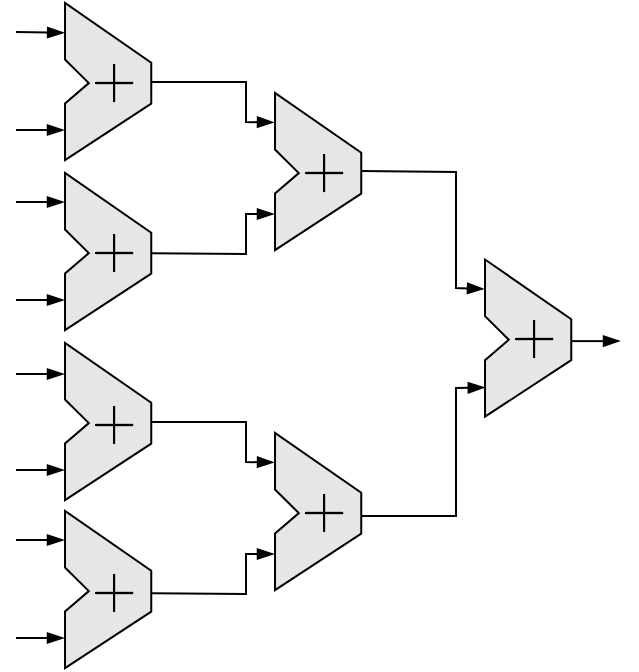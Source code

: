 <mxfile version="26.1.1">
  <diagram name="Page-1" id="VkWRC4Jgp1jq8Or8jqPU">
    <mxGraphModel dx="1280" dy="454" grid="1" gridSize="10" guides="1" tooltips="1" connect="1" arrows="1" fold="1" page="1" pageScale="1" pageWidth="200" pageHeight="160" math="1" shadow="0">
      <root>
        <mxCell id="0" />
        <mxCell id="1" parent="0" />
        <mxCell id="CxYJ1oR50krxFZu2kWlD-1" value="" style="verticalLabelPosition=bottom;verticalAlign=top;html=1;shape=mxgraph.basic.polygon;polyCoords=[[0.64,0.13],[1,1],[1,1],[0.64,1],[0.51,0.76],[0.36,1],[0,1],[0.38,0.13]];polyline=0;fillColor=#E6E6E6;strokeColor=#000000;rotation=90;" vertex="1" parent="1">
          <mxGeometry x="-258" y="55" width="78.58" height="49.56" as="geometry" />
        </mxCell>
        <mxCell id="CxYJ1oR50krxFZu2kWlD-2" value="" style="verticalLabelPosition=bottom;verticalAlign=top;html=1;shape=mxgraph.basic.polygon;polyCoords=[[0.64,0.13],[1,1],[1,1],[0.64,1],[0.51,0.76],[0.36,1],[0,1],[0.38,0.13]];polyline=0;fillColor=#E6E6E6;strokeColor=#000000;rotation=90;" vertex="1" parent="1">
          <mxGeometry x="-258" y="140" width="78.58" height="49.56" as="geometry" />
        </mxCell>
        <mxCell id="CxYJ1oR50krxFZu2kWlD-3" value="" style="verticalLabelPosition=bottom;verticalAlign=top;html=1;shape=mxgraph.basic.polygon;polyCoords=[[0.64,0.13],[1,1],[1,1],[0.64,1],[0.51,0.76],[0.36,1],[0,1],[0.38,0.13]];polyline=0;fillColor=#E6E6E6;strokeColor=#000000;rotation=90;" vertex="1" parent="1">
          <mxGeometry x="-258" y="225" width="78.58" height="49.56" as="geometry" />
        </mxCell>
        <mxCell id="CxYJ1oR50krxFZu2kWlD-4" value="" style="verticalLabelPosition=bottom;verticalAlign=top;html=1;shape=mxgraph.basic.polygon;polyCoords=[[0.64,0.13],[1,1],[1,1],[0.64,1],[0.51,0.76],[0.36,1],[0,1],[0.38,0.13]];polyline=0;fillColor=#E6E6E6;strokeColor=#000000;rotation=90;" vertex="1" parent="1">
          <mxGeometry x="-258" y="309" width="78.58" height="49.56" as="geometry" />
        </mxCell>
        <mxCell id="CxYJ1oR50krxFZu2kWlD-5" value="&lt;font style=&quot;font-size: 24px;&quot;&gt;$$+$$&lt;/font&gt;" style="text;html=1;align=center;verticalAlign=middle;whiteSpace=wrap;rounded=0;" vertex="1" parent="1">
          <mxGeometry x="-233.5" y="71.28" width="29" height="17" as="geometry" />
        </mxCell>
        <mxCell id="CxYJ1oR50krxFZu2kWlD-6" value="&lt;font style=&quot;font-size: 24px;&quot;&gt;$$+$$&lt;/font&gt;" style="text;html=1;align=center;verticalAlign=middle;whiteSpace=wrap;rounded=0;" vertex="1" parent="1">
          <mxGeometry x="-233.5" y="156.28" width="29" height="17" as="geometry" />
        </mxCell>
        <mxCell id="CxYJ1oR50krxFZu2kWlD-7" value="&lt;font style=&quot;font-size: 24px;&quot;&gt;$$+$$&lt;/font&gt;" style="text;html=1;align=center;verticalAlign=middle;whiteSpace=wrap;rounded=0;" vertex="1" parent="1">
          <mxGeometry x="-233.5" y="242.28" width="29" height="17" as="geometry" />
        </mxCell>
        <mxCell id="CxYJ1oR50krxFZu2kWlD-8" value="&lt;font style=&quot;font-size: 24px;&quot;&gt;$$+$$&lt;/font&gt;" style="text;html=1;align=center;verticalAlign=middle;whiteSpace=wrap;rounded=0;" vertex="1" parent="1">
          <mxGeometry x="-233.5" y="326.28" width="29" height="17" as="geometry" />
        </mxCell>
        <mxCell id="CxYJ1oR50krxFZu2kWlD-9" value="" style="endArrow=blockThin;html=1;rounded=0;entryX=0.19;entryY=1.009;entryDx=0;entryDy=0;entryPerimeter=0;endFill=1;" edge="1" parent="1" target="CxYJ1oR50krxFZu2kWlD-1">
          <mxGeometry width="50" height="50" relative="1" as="geometry">
            <mxPoint x="-268" y="55" as="sourcePoint" />
            <mxPoint x="-298" y="70" as="targetPoint" />
          </mxGeometry>
        </mxCell>
        <mxCell id="CxYJ1oR50krxFZu2kWlD-10" value="" style="endArrow=blockThin;html=1;rounded=0;entryX=0.19;entryY=1.009;entryDx=0;entryDy=0;entryPerimeter=0;endFill=1;" edge="1" parent="1">
          <mxGeometry width="50" height="50" relative="1" as="geometry">
            <mxPoint x="-268" y="104" as="sourcePoint" />
            <mxPoint x="-244" y="104" as="targetPoint" />
          </mxGeometry>
        </mxCell>
        <mxCell id="CxYJ1oR50krxFZu2kWlD-11" value="" style="endArrow=blockThin;html=1;rounded=0;entryX=0.19;entryY=1.009;entryDx=0;entryDy=0;entryPerimeter=0;endFill=1;" edge="1" parent="1">
          <mxGeometry width="50" height="50" relative="1" as="geometry">
            <mxPoint x="-268" y="140" as="sourcePoint" />
            <mxPoint x="-244" y="140" as="targetPoint" />
          </mxGeometry>
        </mxCell>
        <mxCell id="CxYJ1oR50krxFZu2kWlD-12" value="" style="endArrow=blockThin;html=1;rounded=0;entryX=0.19;entryY=1.009;entryDx=0;entryDy=0;entryPerimeter=0;endFill=1;" edge="1" parent="1">
          <mxGeometry width="50" height="50" relative="1" as="geometry">
            <mxPoint x="-268" y="189" as="sourcePoint" />
            <mxPoint x="-244" y="189" as="targetPoint" />
          </mxGeometry>
        </mxCell>
        <mxCell id="CxYJ1oR50krxFZu2kWlD-13" value="" style="endArrow=blockThin;html=1;rounded=0;entryX=0.19;entryY=1.009;entryDx=0;entryDy=0;entryPerimeter=0;endFill=1;" edge="1" parent="1">
          <mxGeometry width="50" height="50" relative="1" as="geometry">
            <mxPoint x="-268" y="226" as="sourcePoint" />
            <mxPoint x="-244" y="226" as="targetPoint" />
          </mxGeometry>
        </mxCell>
        <mxCell id="CxYJ1oR50krxFZu2kWlD-14" value="" style="endArrow=blockThin;html=1;rounded=0;entryX=0.19;entryY=1.009;entryDx=0;entryDy=0;entryPerimeter=0;endFill=1;" edge="1" parent="1">
          <mxGeometry width="50" height="50" relative="1" as="geometry">
            <mxPoint x="-268" y="274" as="sourcePoint" />
            <mxPoint x="-244" y="274" as="targetPoint" />
          </mxGeometry>
        </mxCell>
        <mxCell id="CxYJ1oR50krxFZu2kWlD-15" value="" style="endArrow=blockThin;html=1;rounded=0;entryX=0.19;entryY=1.009;entryDx=0;entryDy=0;entryPerimeter=0;endFill=1;" edge="1" parent="1">
          <mxGeometry width="50" height="50" relative="1" as="geometry">
            <mxPoint x="-268" y="309" as="sourcePoint" />
            <mxPoint x="-244" y="309" as="targetPoint" />
          </mxGeometry>
        </mxCell>
        <mxCell id="CxYJ1oR50krxFZu2kWlD-16" value="" style="endArrow=blockThin;html=1;rounded=0;entryX=0.19;entryY=1.009;entryDx=0;entryDy=0;entryPerimeter=0;endFill=1;" edge="1" parent="1">
          <mxGeometry width="50" height="50" relative="1" as="geometry">
            <mxPoint x="-268" y="358" as="sourcePoint" />
            <mxPoint x="-244" y="358" as="targetPoint" />
          </mxGeometry>
        </mxCell>
        <mxCell id="CxYJ1oR50krxFZu2kWlD-17" value="" style="verticalLabelPosition=bottom;verticalAlign=top;html=1;shape=mxgraph.basic.polygon;polyCoords=[[0.64,0.13],[1,1],[1,1],[0.64,1],[0.51,0.76],[0.36,1],[0,1],[0.38,0.13]];polyline=0;fillColor=#E6E6E6;strokeColor=#000000;rotation=90;" vertex="1" parent="1">
          <mxGeometry x="-153" y="100" width="78.58" height="49.56" as="geometry" />
        </mxCell>
        <mxCell id="CxYJ1oR50krxFZu2kWlD-18" value="&lt;font style=&quot;font-size: 24px;&quot;&gt;$$+$$&lt;/font&gt;" style="text;html=1;align=center;verticalAlign=middle;whiteSpace=wrap;rounded=0;" vertex="1" parent="1">
          <mxGeometry x="-128.5" y="116.28" width="29" height="17" as="geometry" />
        </mxCell>
        <mxCell id="CxYJ1oR50krxFZu2kWlD-19" value="" style="endArrow=blockThin;html=1;rounded=0;exitX=0.503;exitY=0.122;exitDx=0;exitDy=0;entryX=0.187;entryY=1.01;entryDx=0;entryDy=0;entryPerimeter=0;endFill=1;exitPerimeter=0;" edge="1" parent="1" source="CxYJ1oR50krxFZu2kWlD-1" target="CxYJ1oR50krxFZu2kWlD-17">
          <mxGeometry width="50" height="50" relative="1" as="geometry">
            <mxPoint x="-170" y="79.78" as="sourcePoint" />
            <mxPoint x="-103" y="40" as="targetPoint" />
            <Array as="points">
              <mxPoint x="-153" y="80" />
              <mxPoint x="-153" y="100" />
            </Array>
          </mxGeometry>
        </mxCell>
        <mxCell id="CxYJ1oR50krxFZu2kWlD-20" value="" style="endArrow=blockThin;html=1;rounded=0;exitX=0.51;exitY=0.13;exitDx=0;exitDy=0;exitPerimeter=0;entryX=0.187;entryY=1.01;entryDx=0;entryDy=0;entryPerimeter=0;endFill=1;" edge="1" parent="1" source="CxYJ1oR50krxFZu2kWlD-2">
          <mxGeometry width="50" height="50" relative="1" as="geometry">
            <mxPoint x="-165" y="166" as="sourcePoint" />
            <mxPoint x="-139" y="146" as="targetPoint" />
            <Array as="points">
              <mxPoint x="-153" y="166" />
              <mxPoint x="-153" y="146" />
            </Array>
          </mxGeometry>
        </mxCell>
        <mxCell id="CxYJ1oR50krxFZu2kWlD-21" value="" style="verticalLabelPosition=bottom;verticalAlign=top;html=1;shape=mxgraph.basic.polygon;polyCoords=[[0.64,0.13],[1,1],[1,1],[0.64,1],[0.51,0.76],[0.36,1],[0,1],[0.38,0.13]];polyline=0;fillColor=#E6E6E6;strokeColor=#000000;rotation=90;" vertex="1" parent="1">
          <mxGeometry x="-153" y="270" width="78.58" height="49.56" as="geometry" />
        </mxCell>
        <mxCell id="CxYJ1oR50krxFZu2kWlD-22" value="&lt;font style=&quot;font-size: 24px;&quot;&gt;$$+$$&lt;/font&gt;" style="text;html=1;align=center;verticalAlign=middle;whiteSpace=wrap;rounded=0;" vertex="1" parent="1">
          <mxGeometry x="-128.5" y="286.28" width="29" height="17" as="geometry" />
        </mxCell>
        <mxCell id="CxYJ1oR50krxFZu2kWlD-23" value="" style="endArrow=blockThin;html=1;rounded=0;exitX=0.503;exitY=0.129;exitDx=0;exitDy=0;exitPerimeter=0;entryX=0.187;entryY=1.01;entryDx=0;entryDy=0;entryPerimeter=0;endFill=1;" edge="1" parent="1" source="CxYJ1oR50krxFZu2kWlD-3" target="CxYJ1oR50krxFZu2kWlD-21">
          <mxGeometry width="50" height="50" relative="1" as="geometry">
            <mxPoint x="-165" y="250" as="sourcePoint" />
            <mxPoint x="-103" y="210" as="targetPoint" />
            <Array as="points">
              <mxPoint x="-153" y="250" />
              <mxPoint x="-153" y="270" />
            </Array>
          </mxGeometry>
        </mxCell>
        <mxCell id="CxYJ1oR50krxFZu2kWlD-24" value="" style="endArrow=blockThin;html=1;rounded=0;exitX=0.524;exitY=0.123;exitDx=0;exitDy=0;exitPerimeter=0;entryX=0.187;entryY=1.01;entryDx=0;entryDy=0;entryPerimeter=0;endFill=1;" edge="1" parent="1" source="CxYJ1oR50krxFZu2kWlD-4">
          <mxGeometry width="50" height="50" relative="1" as="geometry">
            <mxPoint x="-165" y="336" as="sourcePoint" />
            <mxPoint x="-139" y="316" as="targetPoint" />
            <Array as="points">
              <mxPoint x="-153" y="336" />
              <mxPoint x="-153" y="316" />
            </Array>
          </mxGeometry>
        </mxCell>
        <mxCell id="CxYJ1oR50krxFZu2kWlD-25" value="" style="verticalLabelPosition=bottom;verticalAlign=top;html=1;shape=mxgraph.basic.polygon;polyCoords=[[0.64,0.13],[1,1],[1,1],[0.64,1],[0.51,0.76],[0.36,1],[0,1],[0.38,0.13]];polyline=0;fillColor=#E6E6E6;strokeColor=#000000;rotation=90;" vertex="1" parent="1">
          <mxGeometry x="-48" y="183.28" width="78.58" height="49.56" as="geometry" />
        </mxCell>
        <mxCell id="CxYJ1oR50krxFZu2kWlD-26" value="&lt;font style=&quot;font-size: 24px;&quot;&gt;$$+$$&lt;/font&gt;" style="text;html=1;align=center;verticalAlign=middle;whiteSpace=wrap;rounded=0;" vertex="1" parent="1">
          <mxGeometry x="-23.5" y="199.56" width="29" height="17" as="geometry" />
        </mxCell>
        <mxCell id="CxYJ1oR50krxFZu2kWlD-27" value="" style="endArrow=blockThin;html=1;rounded=0;exitX=0.496;exitY=0.127;exitDx=0;exitDy=0;exitPerimeter=0;entryX=0.187;entryY=1.01;entryDx=0;entryDy=0;entryPerimeter=0;endFill=1;" edge="1" parent="1" source="CxYJ1oR50krxFZu2kWlD-17" target="CxYJ1oR50krxFZu2kWlD-25">
          <mxGeometry width="50" height="50" relative="1" as="geometry">
            <mxPoint x="-60" y="125" as="sourcePoint" />
            <mxPoint x="2" y="85" as="targetPoint" />
            <Array as="points">
              <mxPoint x="-48" y="125" />
              <mxPoint x="-48" y="183" />
            </Array>
          </mxGeometry>
        </mxCell>
        <mxCell id="CxYJ1oR50krxFZu2kWlD-28" value="" style="endArrow=blockThin;html=1;rounded=0;exitX=0.528;exitY=0.127;exitDx=0;exitDy=0;exitPerimeter=0;entryX=0.815;entryY=1.002;entryDx=0;entryDy=0;entryPerimeter=0;endFill=1;" edge="1" parent="1" source="CxYJ1oR50krxFZu2kWlD-21" target="CxYJ1oR50krxFZu2kWlD-25">
          <mxGeometry width="50" height="50" relative="1" as="geometry">
            <mxPoint x="-60" y="297" as="sourcePoint" />
            <mxPoint x="-34" y="277" as="targetPoint" />
            <Array as="points">
              <mxPoint x="-48" y="297" />
              <mxPoint x="-48" y="233" />
            </Array>
          </mxGeometry>
        </mxCell>
        <mxCell id="CxYJ1oR50krxFZu2kWlD-29" value="" style="endArrow=blockThin;html=1;rounded=0;entryX=0.19;entryY=1.009;entryDx=0;entryDy=0;entryPerimeter=0;endFill=1;" edge="1" parent="1">
          <mxGeometry width="50" height="50" relative="1" as="geometry">
            <mxPoint x="10" y="209.56" as="sourcePoint" />
            <mxPoint x="34" y="209.56" as="targetPoint" />
          </mxGeometry>
        </mxCell>
      </root>
    </mxGraphModel>
  </diagram>
</mxfile>
